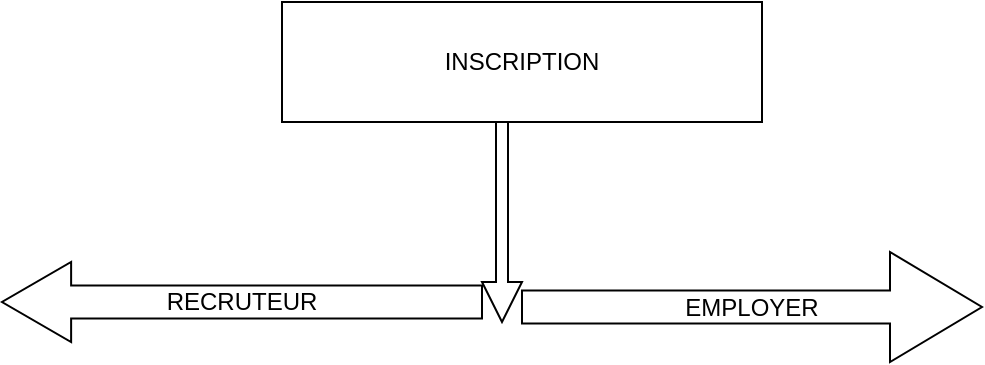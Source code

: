 <mxfile version="14.9.9" type="github">
  <diagram id="VK9HpViJWBIS-n7L-eVx" name="Page-1">
    <mxGraphModel dx="1038" dy="546" grid="1" gridSize="10" guides="1" tooltips="1" connect="1" arrows="1" fold="1" page="1" pageScale="1" pageWidth="827" pageHeight="1169" math="0" shadow="0">
      <root>
        <mxCell id="0" />
        <mxCell id="1" parent="0" />
        <mxCell id="k6bKdK0Z1SNqEurg4iVA-3" value="INSCRIPTION" style="rounded=0;whiteSpace=wrap;html=1;" vertex="1" parent="1">
          <mxGeometry x="280" y="30" width="240" height="60" as="geometry" />
        </mxCell>
        <mxCell id="k6bKdK0Z1SNqEurg4iVA-5" value="" style="shape=singleArrow;direction=south;whiteSpace=wrap;html=1;" vertex="1" parent="1">
          <mxGeometry x="380" y="90" width="20" height="100" as="geometry" />
        </mxCell>
        <mxCell id="k6bKdK0Z1SNqEurg4iVA-6" value="RECRUTEUR" style="shape=singleArrow;direction=west;whiteSpace=wrap;html=1;arrowWidth=0.413;arrowSize=0.144;" vertex="1" parent="1">
          <mxGeometry x="140" y="160" width="240" height="40" as="geometry" />
        </mxCell>
        <mxCell id="k6bKdK0Z1SNqEurg4iVA-7" value="EMPLOYER" style="shape=singleArrow;whiteSpace=wrap;html=1;" vertex="1" parent="1">
          <mxGeometry x="400" y="155" width="230" height="55" as="geometry" />
        </mxCell>
      </root>
    </mxGraphModel>
  </diagram>
</mxfile>
